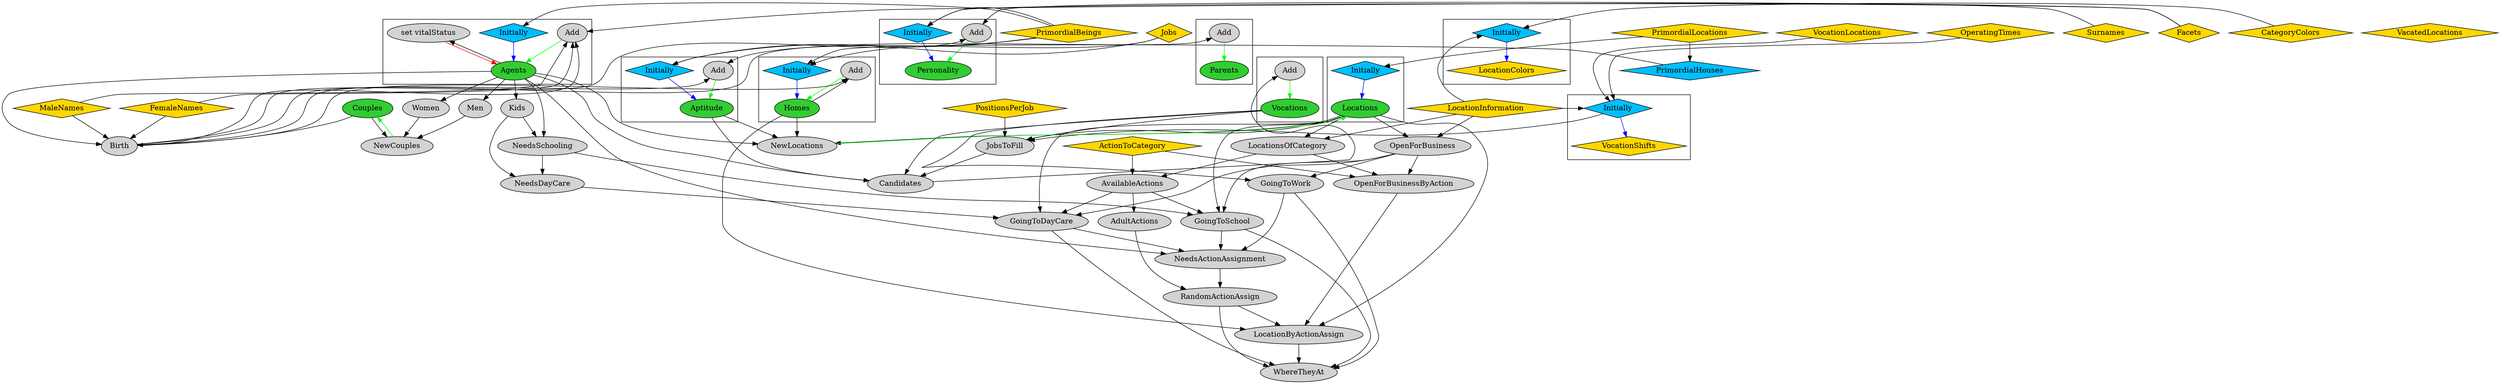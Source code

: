 digraph {
node [ style="filled"]
subgraph "cluster_Agents"{
v10 [ label = "Agents" fillcolor="limegreen"];
v11 [ label = "Add"];
v12 [ label = "Initially" fillcolor="deepskyblue" shape="diamond"];
v14 [ label = "set vitalStatus"];
}
subgraph "cluster_Personality"{
v4 [ label = "Personality" fillcolor="limegreen"];
v5 [ label = "Add"];
v16 [ label = "Initially" fillcolor="deepskyblue" shape="diamond"];
}
subgraph "cluster_Aptitude"{
v18 [ label = "Aptitude" fillcolor="limegreen"];
v19 [ label = "Add"];
v20 [ label = "Initially" fillcolor="deepskyblue" shape="diamond"];
}
subgraph "cluster_Parents"{
v21 [ label = "Parents" fillcolor="limegreen"];
v22 [ label = "Add"];
}
subgraph "cluster_LocationColors"{
v25 [ label = "LocationColors" fillcolor="gold" shape="diamond"];
v26 [ label = "Initially" fillcolor="deepskyblue" shape="diamond"];
}
subgraph "cluster_Locations"{
v29 [ label = "Locations" fillcolor="limegreen"];
v30 [ label = "Initially" fillcolor="deepskyblue" shape="diamond"];
}
subgraph "cluster_Homes"{
v31 [ label = "Homes" fillcolor="limegreen"];
v32 [ label = "Add"];
v33 [ label = "Initially" fillcolor="deepskyblue" shape="diamond"];
}
subgraph "cluster_VocationShifts"{
v40 [ label = "VocationShifts" fillcolor="gold" shape="diamond"];
v41 [ label = "Initially" fillcolor="deepskyblue" shape="diamond"];
}
subgraph "cluster_Vocations"{
v42 [ label = "Vocations" fillcolor="limegreen"];
v43 [ label = "Add"];
}
v0 [ label = "MaleNames" fillcolor="gold" shape="diamond"];
v1 [ label = "FemaleNames" fillcolor="gold" shape="diamond"];
v2 [ label = "Surnames" fillcolor="gold" shape="diamond"];
v3 [ label = "Facets" fillcolor="gold" shape="diamond"];
v6 [ label = "Birth"];
v7 [ label = "Couples" fillcolor="limegreen"];
v8 [ label = "NewCouples"];
v9 [ label = "Men"];
v13 [ label = "PrimordialBeings" fillcolor="gold" shape="diamond"];
v15 [ label = "Women"];
v17 [ label = "Jobs" fillcolor="gold" shape="diamond"];
v23 [ label = "LocationInformation" fillcolor="gold" shape="diamond"];
v24 [ label = "CategoryColors" fillcolor="gold" shape="diamond"];
v27 [ label = "PrimordialLocations" fillcolor="gold" shape="diamond"];
v28 [ label = "NewLocations"];
v34 [ label = "PrimordialHouses" fillcolor="deepskyblue" shape="diamond"];
v35 [ label = "VacatedLocations" fillcolor="gold" shape="diamond"];
v36 [ label = "LocationsOfCategory"];
v37 [ label = "VocationLocations" fillcolor="gold" shape="diamond"];
v38 [ label = "PositionsPerJob" fillcolor="gold" shape="diamond"];
v39 [ label = "OperatingTimes" fillcolor="gold" shape="diamond"];
v44 [ label = "Candidates"];
v45 [ label = "JobsToFill"];
v46 [ label = "ActionToCategory" fillcolor="gold" shape="diamond"];
v47 [ label = "AvailableActions"];
v48 [ label = "OpenForBusiness"];
v49 [ label = "OpenForBusinessByAction"];
v50 [ label = "Kids"];
v51 [ label = "NeedsSchooling"];
v52 [ label = "NeedsDayCare"];
v53 [ label = "GoingToSchool"];
v54 [ label = "GoingToDayCare"];
v55 [ label = "GoingToWork"];
v56 [ label = "WhereTheyAt"];
v57 [ label = "RandomActionAssign"];
v58 [ label = "AdultActions"];
v59 [ label = "NeedsActionAssignment"];
v60 [ label = "LocationByActionAssign"];
v5 -> v4 [ color="green" ]
v6 -> v5 [ constraint="false" ]
v7 -> v6
v8 -> v7 [ color="green" ]
v9 -> v8
v10 -> v9
v11 -> v10 [ color="green" ]
v6 -> v11 [ constraint="false" ]
v2 -> v11 [ constraint="false" ]
v0 -> v11 [ constraint="false" ]
v1 -> v11 [ constraint="false" ]
v12 -> v10 [ color="blue" ]
v13 -> v12 [ constraint="false" ]
v14 -> v10 [ color="red" ]
v10 -> v14 [ constraint="false" ]
v7 -> v8
v15 -> v8
v10 -> v15
v10 -> v6
v0 -> v6
v1 -> v6
v3 -> v5 [ constraint="false" ]
v16 -> v4 [ color="blue" ]
v13 -> v16 [ constraint="false" ]
v3 -> v16 [ constraint="false" ]
v19 -> v18 [ color="green" ]
v6 -> v19 [ constraint="false" ]
v17 -> v19 [ constraint="false" ]
v20 -> v18 [ color="blue" ]
v13 -> v20 [ constraint="false" ]
v17 -> v20 [ constraint="false" ]
v22 -> v21 [ color="green" ]
v6 -> v22 [ constraint="false" ]
v26 -> v25 [ color="blue" ]
v23 -> v26 [ constraint="false" ]
v24 -> v26 [ constraint="false" ]
v29 -> v28
v28 -> v29 [ color="green" ]
v30 -> v29 [ color="blue" ]
v27 -> v30 [ constraint="false" ]
v31 -> v28
v32 -> v31 [ color="green" ]
v6 -> v32 [ constraint="false" ]
v31 -> v32 [ constraint="false" ]
v33 -> v31 [ color="blue" ]
v34 -> v33 [ constraint="false" ]
v27 -> v34
v13 -> v33 [ constraint="false" ]
v10 -> v28
v18 -> v28
v23 -> v36
v29 -> v36
v41 -> v40 [ color="blue" ]
v37 -> v41 [ constraint="false" ]
v23 -> v41 [ constraint="false" ]
v39 -> v41 [ constraint="false" ]
v43 -> v42 [ color="green" ]
v44 -> v43 [ constraint="false" ]
v45 -> v44
v29 -> v45
v41 -> v45
v38 -> v45
v42 -> v45
v42 -> v44
v10 -> v44
v18 -> v44
v46 -> v47
v36 -> v47
v29 -> v48
v23 -> v48
v46 -> v49
v36 -> v49
v48 -> v49
v10 -> v50
v50 -> v51
v10 -> v51
v51 -> v52
v50 -> v52
v47 -> v53
v48 -> v53
v29 -> v53
v51 -> v53
v47 -> v54
v48 -> v54
v29 -> v54
v52 -> v54
v42 -> v55
v48 -> v55
v53 -> v56
v54 -> v56
v55 -> v56
v57 -> v56
v58 -> v57
v47 -> v58
v59 -> v57
v55 -> v59
v54 -> v59
v53 -> v59
v10 -> v59
v60 -> v56
v57 -> v60
v31 -> v60
v49 -> v60
v29 -> v60
}
